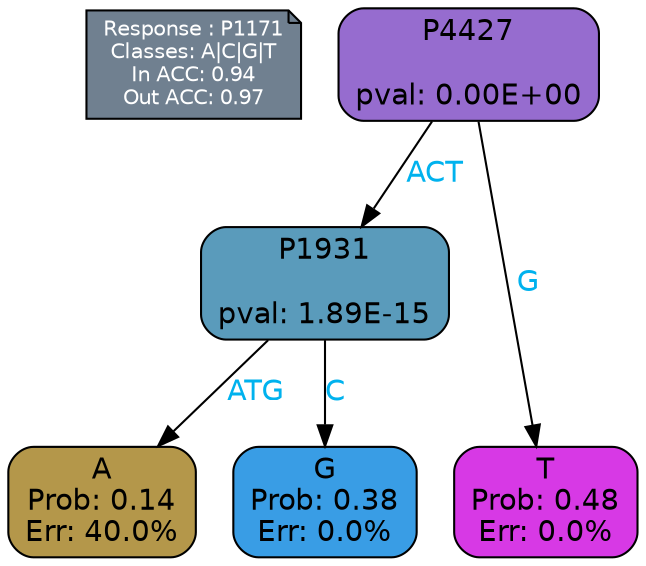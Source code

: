 digraph Tree {
node [shape=box, style="filled, rounded", color="black", fontname=helvetica] ;
graph [ranksep=equally, splines=polylines, bgcolor=transparent, dpi=600] ;
edge [fontname=helvetica] ;
LEGEND [label="Response : P1171
Classes: A|C|G|T
In ACC: 0.94
Out ACC: 0.97
",shape=note,align=left,style=filled,fillcolor="slategray",fontcolor="white",fontsize=10];1 [label="P4427

pval: 0.00E+00", fillcolor="#966ccf"] ;
2 [label="P1931

pval: 1.89E-15", fillcolor="#5a9bbb"] ;
3 [label="A
Prob: 0.14
Err: 40.0%", fillcolor="#b4974a"] ;
4 [label="G
Prob: 0.38
Err: 0.0%", fillcolor="#399de5"] ;
5 [label="T
Prob: 0.48
Err: 0.0%", fillcolor="#d739e5"] ;
1 -> 2 [label="ACT",fontcolor=deepskyblue2] ;
1 -> 5 [label="G",fontcolor=deepskyblue2] ;
2 -> 3 [label="ATG",fontcolor=deepskyblue2] ;
2 -> 4 [label="C",fontcolor=deepskyblue2] ;
{rank = same; 3;4;5;}{rank = same; LEGEND;1;}}